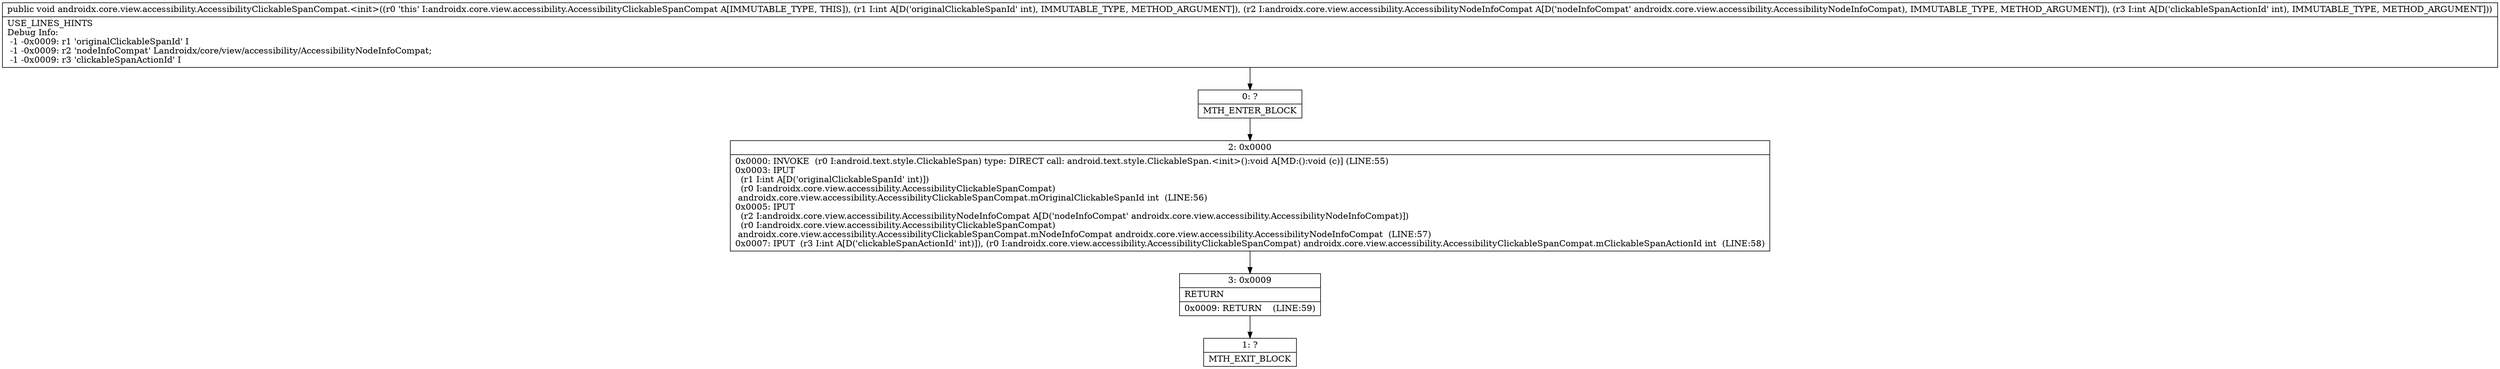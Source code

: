 digraph "CFG forandroidx.core.view.accessibility.AccessibilityClickableSpanCompat.\<init\>(ILandroidx\/core\/view\/accessibility\/AccessibilityNodeInfoCompat;I)V" {
Node_0 [shape=record,label="{0\:\ ?|MTH_ENTER_BLOCK\l}"];
Node_2 [shape=record,label="{2\:\ 0x0000|0x0000: INVOKE  (r0 I:android.text.style.ClickableSpan) type: DIRECT call: android.text.style.ClickableSpan.\<init\>():void A[MD:():void (c)] (LINE:55)\l0x0003: IPUT  \l  (r1 I:int A[D('originalClickableSpanId' int)])\l  (r0 I:androidx.core.view.accessibility.AccessibilityClickableSpanCompat)\l androidx.core.view.accessibility.AccessibilityClickableSpanCompat.mOriginalClickableSpanId int  (LINE:56)\l0x0005: IPUT  \l  (r2 I:androidx.core.view.accessibility.AccessibilityNodeInfoCompat A[D('nodeInfoCompat' androidx.core.view.accessibility.AccessibilityNodeInfoCompat)])\l  (r0 I:androidx.core.view.accessibility.AccessibilityClickableSpanCompat)\l androidx.core.view.accessibility.AccessibilityClickableSpanCompat.mNodeInfoCompat androidx.core.view.accessibility.AccessibilityNodeInfoCompat  (LINE:57)\l0x0007: IPUT  (r3 I:int A[D('clickableSpanActionId' int)]), (r0 I:androidx.core.view.accessibility.AccessibilityClickableSpanCompat) androidx.core.view.accessibility.AccessibilityClickableSpanCompat.mClickableSpanActionId int  (LINE:58)\l}"];
Node_3 [shape=record,label="{3\:\ 0x0009|RETURN\l|0x0009: RETURN    (LINE:59)\l}"];
Node_1 [shape=record,label="{1\:\ ?|MTH_EXIT_BLOCK\l}"];
MethodNode[shape=record,label="{public void androidx.core.view.accessibility.AccessibilityClickableSpanCompat.\<init\>((r0 'this' I:androidx.core.view.accessibility.AccessibilityClickableSpanCompat A[IMMUTABLE_TYPE, THIS]), (r1 I:int A[D('originalClickableSpanId' int), IMMUTABLE_TYPE, METHOD_ARGUMENT]), (r2 I:androidx.core.view.accessibility.AccessibilityNodeInfoCompat A[D('nodeInfoCompat' androidx.core.view.accessibility.AccessibilityNodeInfoCompat), IMMUTABLE_TYPE, METHOD_ARGUMENT]), (r3 I:int A[D('clickableSpanActionId' int), IMMUTABLE_TYPE, METHOD_ARGUMENT]))  | USE_LINES_HINTS\lDebug Info:\l  \-1 \-0x0009: r1 'originalClickableSpanId' I\l  \-1 \-0x0009: r2 'nodeInfoCompat' Landroidx\/core\/view\/accessibility\/AccessibilityNodeInfoCompat;\l  \-1 \-0x0009: r3 'clickableSpanActionId' I\l}"];
MethodNode -> Node_0;Node_0 -> Node_2;
Node_2 -> Node_3;
Node_3 -> Node_1;
}

